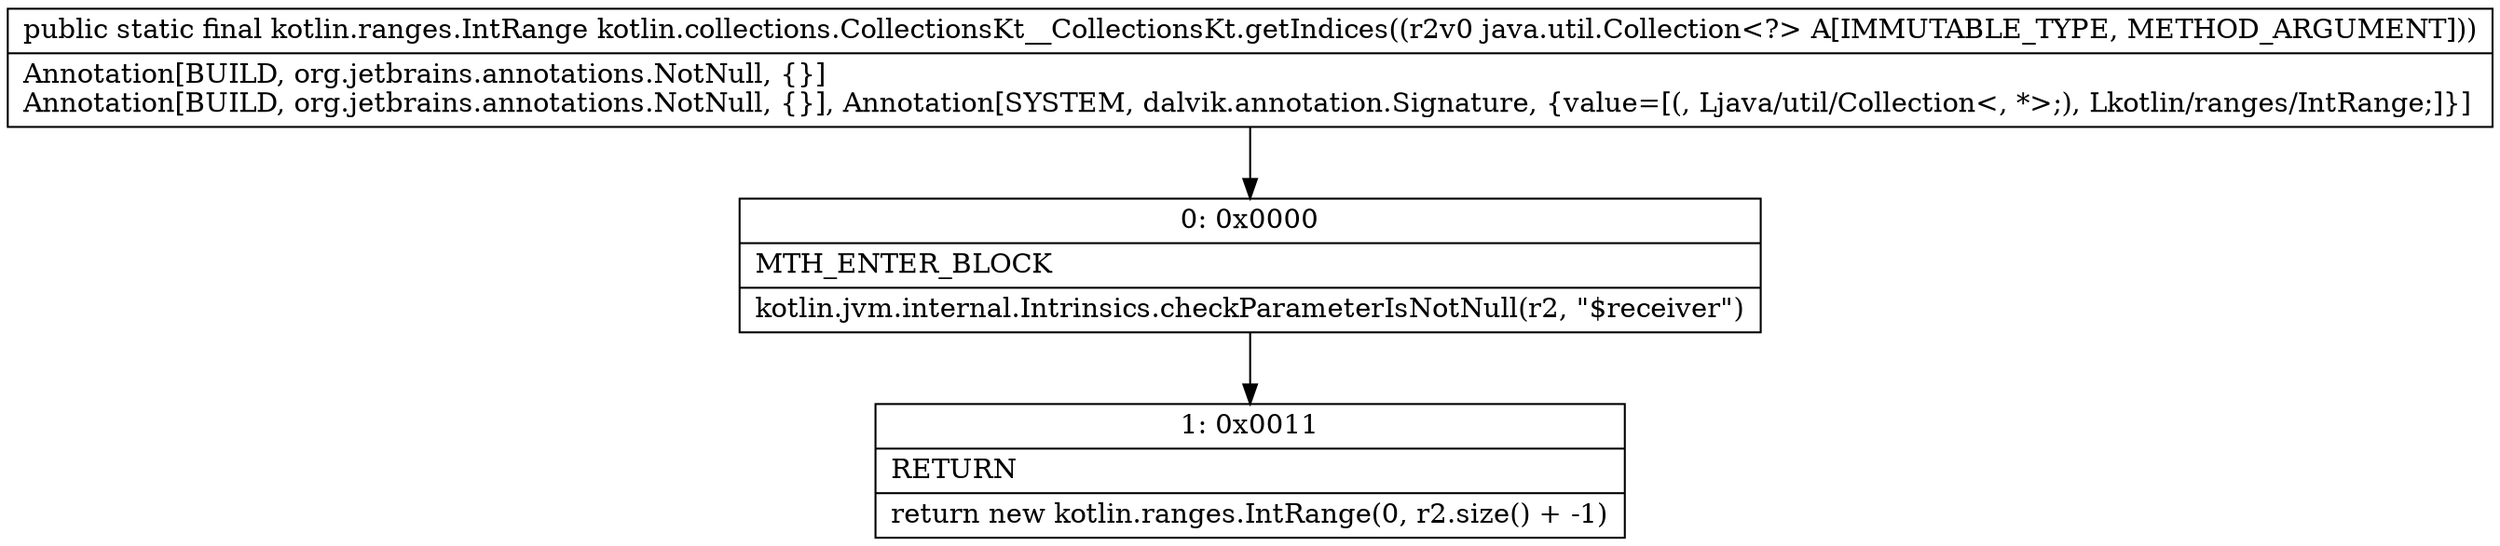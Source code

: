 digraph "CFG forkotlin.collections.CollectionsKt__CollectionsKt.getIndices(Ljava\/util\/Collection;)Lkotlin\/ranges\/IntRange;" {
Node_0 [shape=record,label="{0\:\ 0x0000|MTH_ENTER_BLOCK\l|kotlin.jvm.internal.Intrinsics.checkParameterIsNotNull(r2, \"$receiver\")\l}"];
Node_1 [shape=record,label="{1\:\ 0x0011|RETURN\l|return new kotlin.ranges.IntRange(0, r2.size() + \-1)\l}"];
MethodNode[shape=record,label="{public static final kotlin.ranges.IntRange kotlin.collections.CollectionsKt__CollectionsKt.getIndices((r2v0 java.util.Collection\<?\> A[IMMUTABLE_TYPE, METHOD_ARGUMENT]))  | Annotation[BUILD, org.jetbrains.annotations.NotNull, \{\}]\lAnnotation[BUILD, org.jetbrains.annotations.NotNull, \{\}], Annotation[SYSTEM, dalvik.annotation.Signature, \{value=[(, Ljava\/util\/Collection\<, *\>;), Lkotlin\/ranges\/IntRange;]\}]\l}"];
MethodNode -> Node_0;
Node_0 -> Node_1;
}

